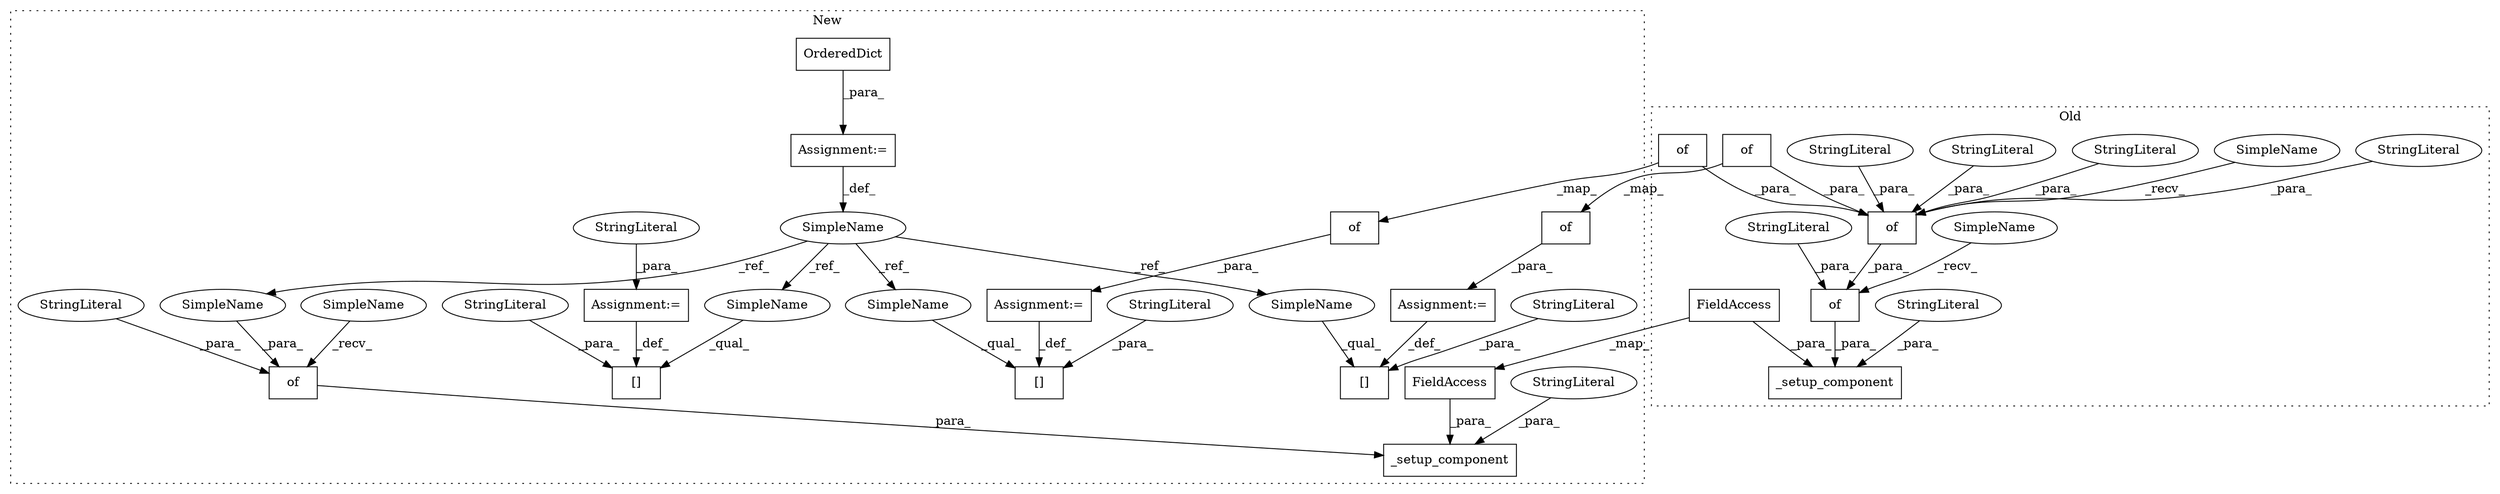 digraph G {
subgraph cluster0 {
1 [label="of" a="32" s="8772,8993" l="3,1" shape="box"];
5 [label="of" a="32" s="8809,8892" l="3,1" shape="box"];
8 [label="of" a="32" s="8952,8991" l="3,1" shape="box"];
12 [label="of" a="32" s="8787,8992" l="3,1" shape="box"];
14 [label="_setup_component" a="32" s="8733,8994" l="17,1" shape="box"];
17 [label="StringLiteral" a="45" s="8760" l="7" shape="ellipse"];
18 [label="StringLiteral" a="45" s="8790" l="14" shape="ellipse"];
20 [label="StringLiteral" a="45" s="8775" l="7" shape="ellipse"];
22 [label="StringLiteral" a="45" s="8907" l="26" shape="ellipse"];
23 [label="StringLiteral" a="45" s="8894" l="12" shape="ellipse"];
24 [label="StringLiteral" a="45" s="8934" l="13" shape="ellipse"];
31 [label="FieldAccess" a="22" s="8750" l="9" shape="box"];
38 [label="SimpleName" a="42" s="8768" l="3" shape="ellipse"];
39 [label="SimpleName" a="42" s="8783" l="3" shape="ellipse"];
label = "Old";
style="dotted";
}
subgraph cluster1 {
2 [label="_setup_component" a="32" s="9177,9238" l="17,1" shape="box"];
3 [label="of" a="32" s="9216,9237" l="3,1" shape="box"];
4 [label="of" a="32" s="8954,9037" l="3,1" shape="box"];
6 [label="[]" a="2" s="8923,8948" l="11,1" shape="box"];
7 [label="of" a="32" s="9131,9170" l="3,1" shape="box"];
9 [label="[]" a="2" s="9101,9125" l="11,1" shape="box"];
10 [label="OrderedDict" a="32" s="8904" l="13" shape="box"];
11 [label="[]" a="2" s="9044,9067" l="11,1" shape="box"];
13 [label="SimpleName" a="42" s="8893" l="10" shape="ellipse"];
15 [label="StringLiteral" a="45" s="9055" l="12" shape="ellipse"];
16 [label="StringLiteral" a="45" s="9204" l="7" shape="ellipse"];
19 [label="StringLiteral" a="45" s="9219" l="7" shape="ellipse"];
21 [label="Assignment:=" a="7" s="9068" l="1" shape="box"];
25 [label="StringLiteral" a="45" s="9069" l="26" shape="ellipse"];
26 [label="Assignment:=" a="7" s="8903" l="1" shape="box"];
27 [label="StringLiteral" a="45" s="9112" l="13" shape="ellipse"];
28 [label="Assignment:=" a="7" s="8949" l="1" shape="box"];
29 [label="StringLiteral" a="45" s="8934" l="14" shape="ellipse"];
30 [label="Assignment:=" a="7" s="9126" l="1" shape="box"];
32 [label="FieldAccess" a="22" s="9194" l="9" shape="box"];
33 [label="SimpleName" a="42" s="9212" l="3" shape="ellipse"];
34 [label="SimpleName" a="42" s="9101" l="10" shape="ellipse"];
35 [label="SimpleName" a="42" s="9227" l="10" shape="ellipse"];
36 [label="SimpleName" a="42" s="8923" l="10" shape="ellipse"];
37 [label="SimpleName" a="42" s="9044" l="10" shape="ellipse"];
label = "New";
style="dotted";
}
1 -> 14 [label="_para_"];
3 -> 2 [label="_para_"];
4 -> 28 [label="_para_"];
5 -> 4 [label="_map_"];
5 -> 12 [label="_para_"];
7 -> 30 [label="_para_"];
8 -> 12 [label="_para_"];
8 -> 7 [label="_map_"];
10 -> 26 [label="_para_"];
12 -> 1 [label="_para_"];
13 -> 34 [label="_ref_"];
13 -> 35 [label="_ref_"];
13 -> 37 [label="_ref_"];
13 -> 36 [label="_ref_"];
15 -> 11 [label="_para_"];
16 -> 2 [label="_para_"];
17 -> 14 [label="_para_"];
18 -> 12 [label="_para_"];
19 -> 3 [label="_para_"];
20 -> 1 [label="_para_"];
21 -> 11 [label="_def_"];
22 -> 12 [label="_para_"];
23 -> 12 [label="_para_"];
24 -> 12 [label="_para_"];
25 -> 21 [label="_para_"];
26 -> 13 [label="_def_"];
27 -> 9 [label="_para_"];
28 -> 6 [label="_def_"];
29 -> 6 [label="_para_"];
30 -> 9 [label="_def_"];
31 -> 14 [label="_para_"];
31 -> 32 [label="_map_"];
32 -> 2 [label="_para_"];
33 -> 3 [label="_recv_"];
34 -> 9 [label="_qual_"];
35 -> 3 [label="_para_"];
36 -> 6 [label="_qual_"];
37 -> 11 [label="_qual_"];
38 -> 1 [label="_recv_"];
39 -> 12 [label="_recv_"];
}